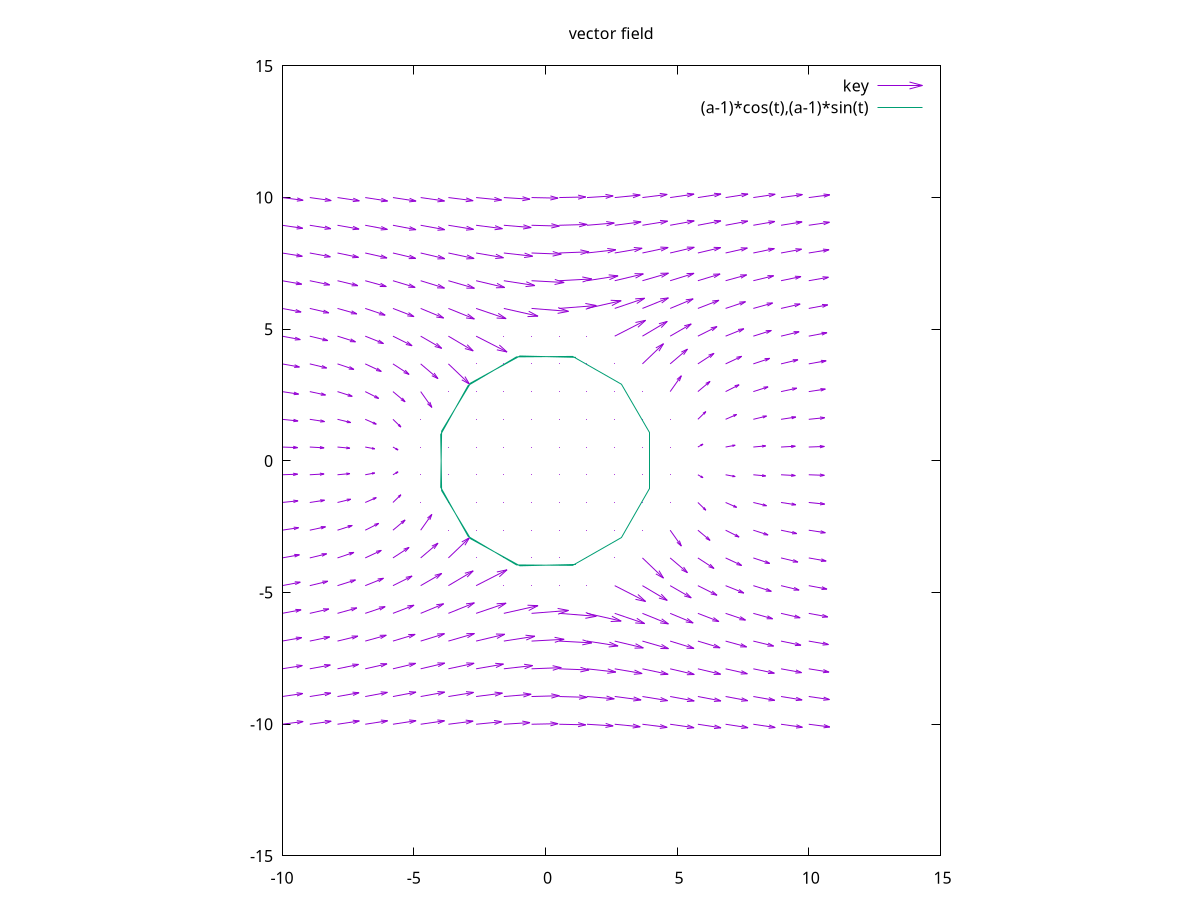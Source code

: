 
set size square;
set size ratio -1;
set sample 20;
set isosample 20;
i = {0.0,1.0};

set urange [-10:10];
set vrange [-10:10];

set parametric;

c=0.8;
q=2*10**(-2);
a=5.1;
sphere(x,y)=x**2+y**2 <= a**2
dFdz(x,y)=c*(1-a**2/(x+i*y)**2)
rl(x,y)=real(dFdz(x,y));
im(x,y)=imag(dFdz(x,y));
set title "vector field";
plot '++' using 1:2:(sphere($1,$2) ? 0 : rl($1,$2)):\
		    (sphere($1,$2) ? 0 : im($1,$2)) with vectors title "key",\
		    (a-1)*cos(t),(a-1)*sin(t) with lines


